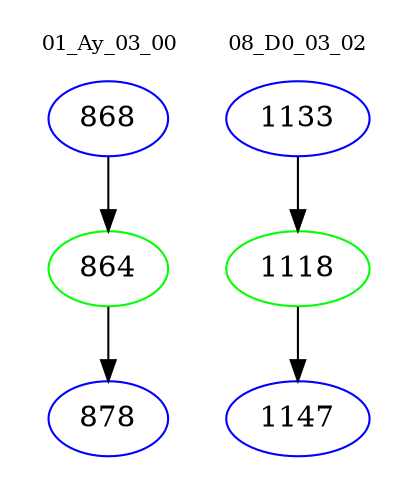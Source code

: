 digraph{
subgraph cluster_0 {
color = white
label = "01_Ay_03_00";
fontsize=10;
T0_868 [label="868", color="blue"]
T0_868 -> T0_864 [color="black"]
T0_864 [label="864", color="green"]
T0_864 -> T0_878 [color="black"]
T0_878 [label="878", color="blue"]
}
subgraph cluster_1 {
color = white
label = "08_D0_03_02";
fontsize=10;
T1_1133 [label="1133", color="blue"]
T1_1133 -> T1_1118 [color="black"]
T1_1118 [label="1118", color="green"]
T1_1118 -> T1_1147 [color="black"]
T1_1147 [label="1147", color="blue"]
}
}
